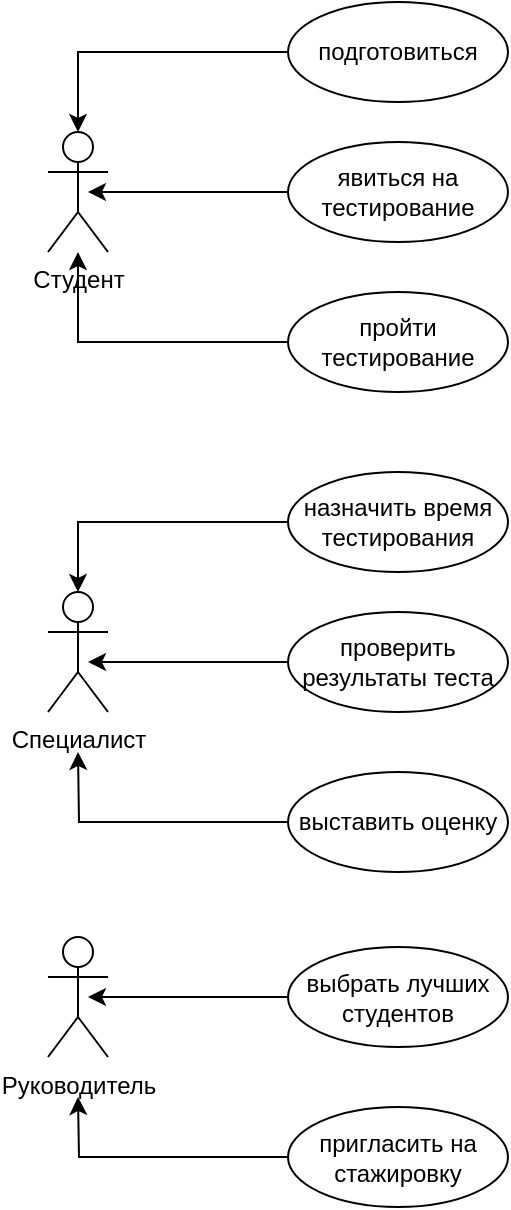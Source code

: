 <mxfile version="10.6.7" type="device"><diagram id="eE1h8nACWGNRvCFLUUuw" name="Page-1"><mxGraphModel dx="1362" dy="693" grid="1" gridSize="10" guides="1" tooltips="1" connect="1" arrows="1" fold="1" page="1" pageScale="1" pageWidth="827" pageHeight="1169" math="0" shadow="0"><root><mxCell id="0"/><mxCell id="1" parent="0"/><mxCell id="3tBokDuNncpWEr2_Zu4G-1" value="&lt;div&gt;Студент&lt;/div&gt;" style="shape=umlActor;verticalLabelPosition=bottom;labelBackgroundColor=#ffffff;verticalAlign=top;html=1;outlineConnect=0;" vertex="1" parent="1"><mxGeometry x="130" y="170" width="30" height="60" as="geometry"/></mxCell><mxCell id="3tBokDuNncpWEr2_Zu4G-2" value="Специалист" style="shape=umlActor;verticalLabelPosition=bottom;labelBackgroundColor=#ffffff;verticalAlign=top;html=1;outlineConnect=0;" vertex="1" parent="1"><mxGeometry x="130" y="400" width="30" height="60" as="geometry"/></mxCell><mxCell id="3tBokDuNncpWEr2_Zu4G-12" style="edgeStyle=orthogonalEdgeStyle;rounded=0;orthogonalLoop=1;jettySize=auto;html=1;" edge="1" parent="1" source="3tBokDuNncpWEr2_Zu4G-8" target="3tBokDuNncpWEr2_Zu4G-1"><mxGeometry relative="1" as="geometry"/></mxCell><mxCell id="3tBokDuNncpWEr2_Zu4G-8" value="подготовиться" style="ellipse;whiteSpace=wrap;html=1;" vertex="1" parent="1"><mxGeometry x="250" y="105" width="110" height="50" as="geometry"/></mxCell><mxCell id="3tBokDuNncpWEr2_Zu4G-11" style="edgeStyle=orthogonalEdgeStyle;rounded=0;orthogonalLoop=1;jettySize=auto;html=1;" edge="1" parent="1" source="3tBokDuNncpWEr2_Zu4G-10"><mxGeometry relative="1" as="geometry"><mxPoint x="150" y="200" as="targetPoint"/></mxGeometry></mxCell><mxCell id="3tBokDuNncpWEr2_Zu4G-10" value="явиться на тестирование" style="ellipse;whiteSpace=wrap;html=1;" vertex="1" parent="1"><mxGeometry x="250" y="175" width="110" height="50" as="geometry"/></mxCell><mxCell id="3tBokDuNncpWEr2_Zu4G-16" style="edgeStyle=orthogonalEdgeStyle;rounded=0;orthogonalLoop=1;jettySize=auto;html=1;" edge="1" parent="1" source="3tBokDuNncpWEr2_Zu4G-15" target="3tBokDuNncpWEr2_Zu4G-1"><mxGeometry relative="1" as="geometry"><mxPoint x="145" y="250" as="targetPoint"/></mxGeometry></mxCell><mxCell id="3tBokDuNncpWEr2_Zu4G-15" value="пройти тестирование" style="ellipse;whiteSpace=wrap;html=1;" vertex="1" parent="1"><mxGeometry x="250" y="250" width="110" height="50" as="geometry"/></mxCell><mxCell id="3tBokDuNncpWEr2_Zu4G-23" style="edgeStyle=orthogonalEdgeStyle;rounded=0;orthogonalLoop=1;jettySize=auto;html=1;entryX=0.5;entryY=0;entryDx=0;entryDy=0;entryPerimeter=0;" edge="1" parent="1" source="3tBokDuNncpWEr2_Zu4G-17" target="3tBokDuNncpWEr2_Zu4G-2"><mxGeometry relative="1" as="geometry"/></mxCell><mxCell id="3tBokDuNncpWEr2_Zu4G-17" value="назначить время тестирования" style="ellipse;whiteSpace=wrap;html=1;" vertex="1" parent="1"><mxGeometry x="250" y="340" width="110" height="50" as="geometry"/></mxCell><mxCell id="3tBokDuNncpWEr2_Zu4G-22" style="edgeStyle=orthogonalEdgeStyle;rounded=0;orthogonalLoop=1;jettySize=auto;html=1;" edge="1" parent="1" source="3tBokDuNncpWEr2_Zu4G-20"><mxGeometry relative="1" as="geometry"><mxPoint x="150" y="435" as="targetPoint"/></mxGeometry></mxCell><mxCell id="3tBokDuNncpWEr2_Zu4G-20" value="проверить результаты теста" style="ellipse;whiteSpace=wrap;html=1;" vertex="1" parent="1"><mxGeometry x="250" y="410" width="110" height="50" as="geometry"/></mxCell><mxCell id="3tBokDuNncpWEr2_Zu4G-24" style="edgeStyle=orthogonalEdgeStyle;rounded=0;orthogonalLoop=1;jettySize=auto;html=1;" edge="1" parent="1" source="3tBokDuNncpWEr2_Zu4G-21"><mxGeometry relative="1" as="geometry"><mxPoint x="145" y="480" as="targetPoint"/></mxGeometry></mxCell><mxCell id="3tBokDuNncpWEr2_Zu4G-21" value="выставить оценку" style="ellipse;whiteSpace=wrap;html=1;" vertex="1" parent="1"><mxGeometry x="250" y="490" width="110" height="50" as="geometry"/></mxCell><mxCell id="3tBokDuNncpWEr2_Zu4G-25" value="Руководитель" style="shape=umlActor;verticalLabelPosition=bottom;labelBackgroundColor=#ffffff;verticalAlign=top;html=1;outlineConnect=0;" vertex="1" parent="1"><mxGeometry x="130" y="572.5" width="30" height="60" as="geometry"/></mxCell><mxCell id="3tBokDuNncpWEr2_Zu4G-28" style="edgeStyle=orthogonalEdgeStyle;rounded=0;orthogonalLoop=1;jettySize=auto;html=1;" edge="1" parent="1" source="3tBokDuNncpWEr2_Zu4G-26"><mxGeometry relative="1" as="geometry"><mxPoint x="150" y="602.5" as="targetPoint"/></mxGeometry></mxCell><mxCell id="3tBokDuNncpWEr2_Zu4G-26" value="выбрать лучших студентов" style="ellipse;whiteSpace=wrap;html=1;" vertex="1" parent="1"><mxGeometry x="250" y="577.5" width="110" height="50" as="geometry"/></mxCell><mxCell id="3tBokDuNncpWEr2_Zu4G-29" style="edgeStyle=orthogonalEdgeStyle;rounded=0;orthogonalLoop=1;jettySize=auto;html=1;" edge="1" parent="1" source="3tBokDuNncpWEr2_Zu4G-27"><mxGeometry relative="1" as="geometry"><mxPoint x="145" y="652.5" as="targetPoint"/></mxGeometry></mxCell><mxCell id="3tBokDuNncpWEr2_Zu4G-27" value="пригласить на стажировку" style="ellipse;whiteSpace=wrap;html=1;" vertex="1" parent="1"><mxGeometry x="250" y="657.5" width="110" height="50" as="geometry"/></mxCell></root></mxGraphModel></diagram></mxfile>